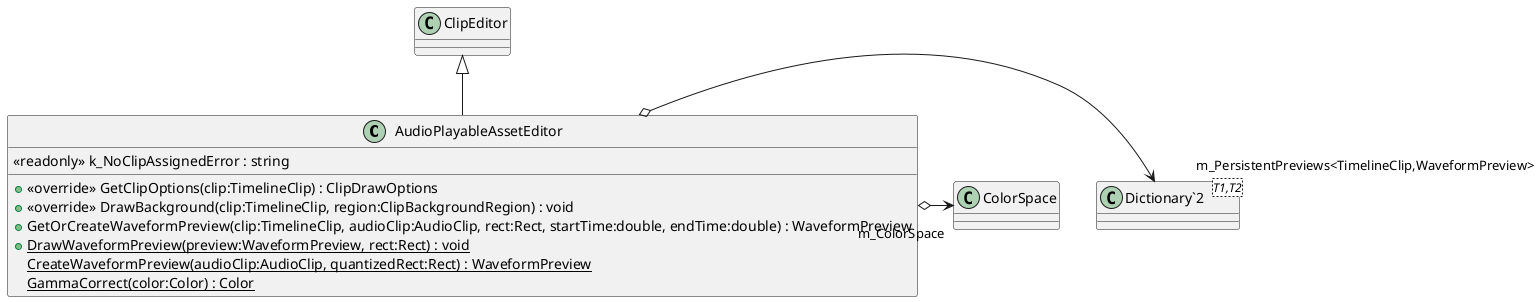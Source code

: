 @startuml
class AudioPlayableAssetEditor {
    <<readonly>> k_NoClipAssignedError : string
    + <<override>> GetClipOptions(clip:TimelineClip) : ClipDrawOptions
    + <<override>> DrawBackground(clip:TimelineClip, region:ClipBackgroundRegion) : void
    + GetOrCreateWaveformPreview(clip:TimelineClip, audioClip:AudioClip, rect:Rect, startTime:double, endTime:double) : WaveformPreview
    + {static} DrawWaveformPreview(preview:WaveformPreview, rect:Rect) : void
    {static} CreateWaveformPreview(audioClip:AudioClip, quantizedRect:Rect) : WaveformPreview
    {static} GammaCorrect(color:Color) : Color
}
class "Dictionary`2"<T1,T2> {
}
ClipEditor <|-- AudioPlayableAssetEditor
AudioPlayableAssetEditor o-> "m_PersistentPreviews<TimelineClip,WaveformPreview>" "Dictionary`2"
AudioPlayableAssetEditor o-> "m_ColorSpace" ColorSpace
@enduml
